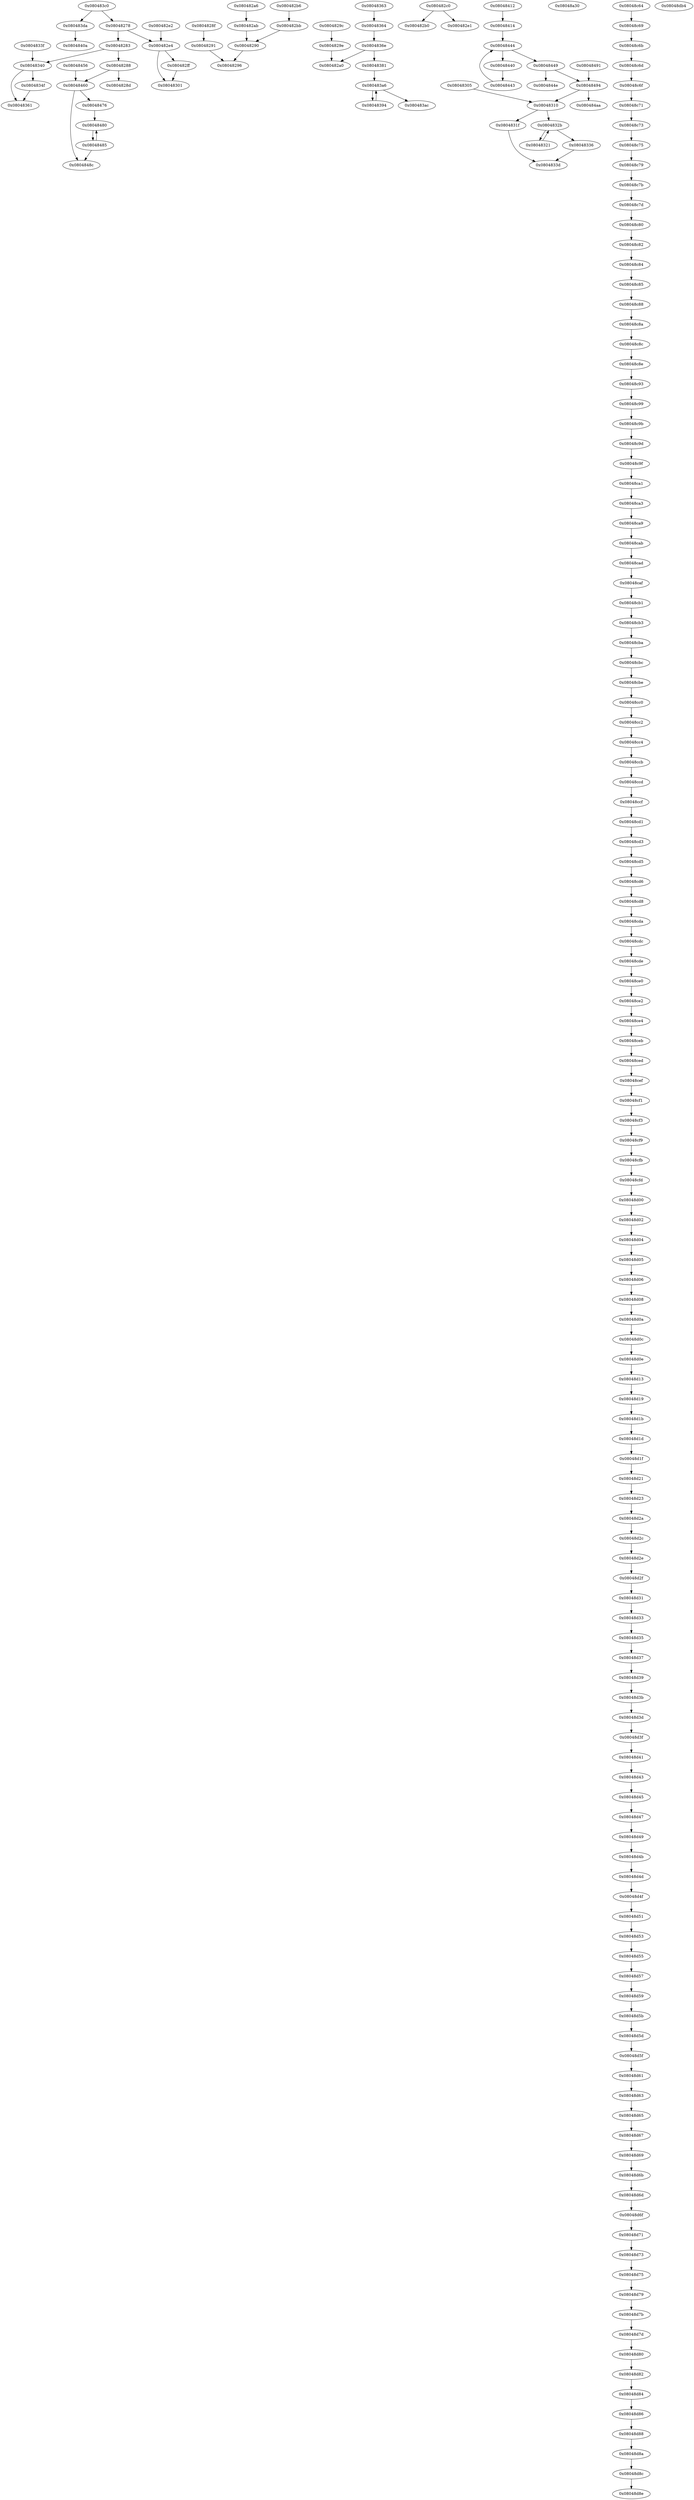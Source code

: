 digraph G {
0[ label="0x08048278" ];
1[ label="0x08048283" ];
2[ label="0x08048288" ];
3[ label="0x0804828d" ];
4[ label="0x0804828f" ];
5[ label="0x08048291" ];
6[ label="0x0804829c" ];
7[ label="0x0804829e" ];
8[ label="0x08048290" ];
9[ label="0x08048296" ];
10[ label="0x080482a0" ];
11[ label="0x080482a6" ];
12[ label="0x080482ab" ];
13[ label="0x080482b0" ];
14[ label="0x080482b6" ];
15[ label="0x080482bb" ];
16[ label="0x080482c0" ];
17[ label="0x080482e1" ];
18[ label="0x080482e2" ];
19[ label="0x080482e4" ];
20[ label="0x080482ff" ];
21[ label="0x08048301" ];
22[ label="0x08048305" ];
23[ label="0x08048310" ];
24[ label="0x0804831f" ];
25[ label="0x08048321" ];
26[ label="0x0804832b" ];
27[ label="0x08048336" ];
28[ label="0x0804833d" ];
29[ label="0x0804833f" ];
30[ label="0x08048340" ];
31[ label="0x0804834f" ];
32[ label="0x08048361" ];
33[ label="0x08048363" ];
34[ label="0x08048364" ];
35[ label="0x0804836e" ];
36[ label="0x08048381" ];
37[ label="0x08048394" ];
38[ label="0x080483a6" ];
39[ label="0x080483ac" ];
40[ label="0x080483c0" ];
41[ label="0x080483da" ];
42[ label="0x0804840a" ];
43[ label="0x08048412" ];
44[ label="0x08048414" ];
45[ label="0x08048440" ];
46[ label="0x08048443" ];
47[ label="0x08048444" ];
48[ label="0x08048449" ];
49[ label="0x0804844e" ];
50[ label="0x08048456" ];
51[ label="0x08048460" ];
52[ label="0x08048476" ];
53[ label="0x08048480" ];
54[ label="0x08048485" ];
55[ label="0x0804848c" ];
56[ label="0x08048491" ];
57[ label="0x08048494" ];
58[ label="0x080484aa" ];
59[ label="0x08048a30" ];
60[ label="0x08048c64" ];
61[ label="0x08048c69" ];
62[ label="0x08048c6b" ];
63[ label="0x08048c6d" ];
64[ label="0x08048c6f" ];
65[ label="0x08048c71" ];
66[ label="0x08048c73" ];
67[ label="0x08048c75" ];
68[ label="0x08048c79" ];
69[ label="0x08048c7b" ];
70[ label="0x08048c7d" ];
71[ label="0x08048c80" ];
72[ label="0x08048c82" ];
73[ label="0x08048c84" ];
74[ label="0x08048c85" ];
75[ label="0x08048c88" ];
76[ label="0x08048c8a" ];
77[ label="0x08048c8c" ];
78[ label="0x08048c8e" ];
79[ label="0x08048c93" ];
80[ label="0x08048c99" ];
81[ label="0x08048c9b" ];
82[ label="0x08048c9d" ];
83[ label="0x08048c9f" ];
84[ label="0x08048ca1" ];
85[ label="0x08048ca3" ];
86[ label="0x08048ca9" ];
87[ label="0x08048cab" ];
88[ label="0x08048cad" ];
89[ label="0x08048caf" ];
90[ label="0x08048cb1" ];
91[ label="0x08048cb3" ];
92[ label="0x08048cba" ];
93[ label="0x08048cbc" ];
94[ label="0x08048cbe" ];
95[ label="0x08048cc0" ];
96[ label="0x08048cc2" ];
97[ label="0x08048cc4" ];
98[ label="0x08048ccb" ];
99[ label="0x08048ccd" ];
100[ label="0x08048ccf" ];
101[ label="0x08048cd1" ];
102[ label="0x08048cd3" ];
103[ label="0x08048cd5" ];
104[ label="0x08048cd6" ];
105[ label="0x08048cd8" ];
106[ label="0x08048cda" ];
107[ label="0x08048cdc" ];
108[ label="0x08048cde" ];
109[ label="0x08048ce0" ];
110[ label="0x08048ce2" ];
111[ label="0x08048ce4" ];
112[ label="0x08048ceb" ];
113[ label="0x08048ced" ];
114[ label="0x08048cef" ];
115[ label="0x08048cf1" ];
116[ label="0x08048cf3" ];
117[ label="0x08048cf9" ];
118[ label="0x08048cfb" ];
119[ label="0x08048cfd" ];
120[ label="0x08048d00" ];
121[ label="0x08048d02" ];
122[ label="0x08048d04" ];
123[ label="0x08048d05" ];
124[ label="0x08048d06" ];
125[ label="0x08048d08" ];
126[ label="0x08048d0a" ];
127[ label="0x08048d0c" ];
128[ label="0x08048d0e" ];
129[ label="0x08048d13" ];
130[ label="0x08048d19" ];
131[ label="0x08048d1b" ];
132[ label="0x08048d1d" ];
133[ label="0x08048d1f" ];
134[ label="0x08048d21" ];
135[ label="0x08048d23" ];
136[ label="0x08048d2a" ];
137[ label="0x08048d2c" ];
138[ label="0x08048d2e" ];
139[ label="0x08048d2f" ];
140[ label="0x08048d31" ];
141[ label="0x08048d33" ];
142[ label="0x08048d35" ];
143[ label="0x08048d37" ];
144[ label="0x08048d39" ];
145[ label="0x08048d3b" ];
146[ label="0x08048d3d" ];
147[ label="0x08048d3f" ];
148[ label="0x08048d41" ];
149[ label="0x08048d43" ];
150[ label="0x08048d45" ];
151[ label="0x08048d47" ];
152[ label="0x08048d49" ];
153[ label="0x08048d4b" ];
154[ label="0x08048d4d" ];
155[ label="0x08048d4f" ];
156[ label="0x08048d51" ];
157[ label="0x08048d53" ];
158[ label="0x08048d55" ];
159[ label="0x08048d57" ];
160[ label="0x08048d59" ];
161[ label="0x08048d5b" ];
162[ label="0x08048d5d" ];
163[ label="0x08048d5f" ];
164[ label="0x08048d61" ];
165[ label="0x08048d63" ];
166[ label="0x08048d65" ];
167[ label="0x08048d67" ];
168[ label="0x08048d69" ];
169[ label="0x08048d6b" ];
170[ label="0x08048d6d" ];
171[ label="0x08048d6f" ];
172[ label="0x08048d71" ];
173[ label="0x08048d73" ];
174[ label="0x08048d75" ];
175[ label="0x08048d79" ];
176[ label="0x08048d7b" ];
177[ label="0x08048d7d" ];
178[ label="0x08048d80" ];
179[ label="0x08048d82" ];
180[ label="0x08048d84" ];
181[ label="0x08048d86" ];
182[ label="0x08048d88" ];
183[ label="0x08048d8a" ];
184[ label="0x08048d8c" ];
185[ label="0x08048d8e" ];
186[ label="0x08048db4" ];
0->1 ;
0->19 ;
1->2 ;
1->30 ;
2->3 ;
2->51 ;
4->5 ;
5->9 ;
6->7 ;
7->10 ;
8->9 ;
11->12 ;
12->8 ;
14->15 ;
15->8 ;
16->13 ;
16->17 ;
18->19 ;
19->20 ;
19->21 ;
20->21 ;
22->23 ;
23->24 ;
23->26 ;
24->28 ;
25->26 ;
26->25 ;
26->27 ;
27->28 ;
29->30 ;
30->31 ;
30->32 ;
31->32 ;
33->34 ;
34->35 ;
35->10 ;
35->36 ;
36->38 ;
37->38 ;
38->37 ;
38->39 ;
40->0 ;
40->41 ;
41->42 ;
43->44 ;
44->47 ;
45->46 ;
46->47 ;
47->45 ;
47->48 ;
48->49 ;
48->57 ;
50->51 ;
51->52 ;
51->55 ;
52->53 ;
53->54 ;
54->53 ;
54->55 ;
56->57 ;
57->23 ;
57->58 ;
60->61 ;
61->62 ;
62->63 ;
63->64 ;
64->65 ;
65->66 ;
66->67 ;
67->68 ;
68->69 ;
69->70 ;
70->71 ;
71->72 ;
72->73 ;
73->74 ;
74->75 ;
75->76 ;
76->77 ;
77->78 ;
78->79 ;
79->80 ;
80->81 ;
81->82 ;
82->83 ;
83->84 ;
84->85 ;
85->86 ;
86->87 ;
87->88 ;
88->89 ;
89->90 ;
90->91 ;
91->92 ;
92->93 ;
93->94 ;
94->95 ;
95->96 ;
96->97 ;
97->98 ;
98->99 ;
99->100 ;
100->101 ;
101->102 ;
102->103 ;
103->104 ;
104->105 ;
105->106 ;
106->107 ;
107->108 ;
108->109 ;
109->110 ;
110->111 ;
111->112 ;
112->113 ;
113->114 ;
114->115 ;
115->116 ;
116->117 ;
117->118 ;
118->119 ;
119->120 ;
120->121 ;
121->122 ;
122->123 ;
123->124 ;
124->125 ;
125->126 ;
126->127 ;
127->128 ;
128->129 ;
129->130 ;
130->131 ;
131->132 ;
132->133 ;
133->134 ;
134->135 ;
135->136 ;
136->137 ;
137->138 ;
138->139 ;
139->140 ;
140->141 ;
141->142 ;
142->143 ;
143->144 ;
144->145 ;
145->146 ;
146->147 ;
147->148 ;
148->149 ;
149->150 ;
150->151 ;
151->152 ;
152->153 ;
153->154 ;
154->155 ;
155->156 ;
156->157 ;
157->158 ;
158->159 ;
159->160 ;
160->161 ;
161->162 ;
162->163 ;
163->164 ;
164->165 ;
165->166 ;
166->167 ;
167->168 ;
168->169 ;
169->170 ;
170->171 ;
171->172 ;
172->173 ;
173->174 ;
174->175 ;
175->176 ;
176->177 ;
177->178 ;
178->179 ;
179->180 ;
180->181 ;
181->182 ;
182->183 ;
183->184 ;
184->185 ;
}
